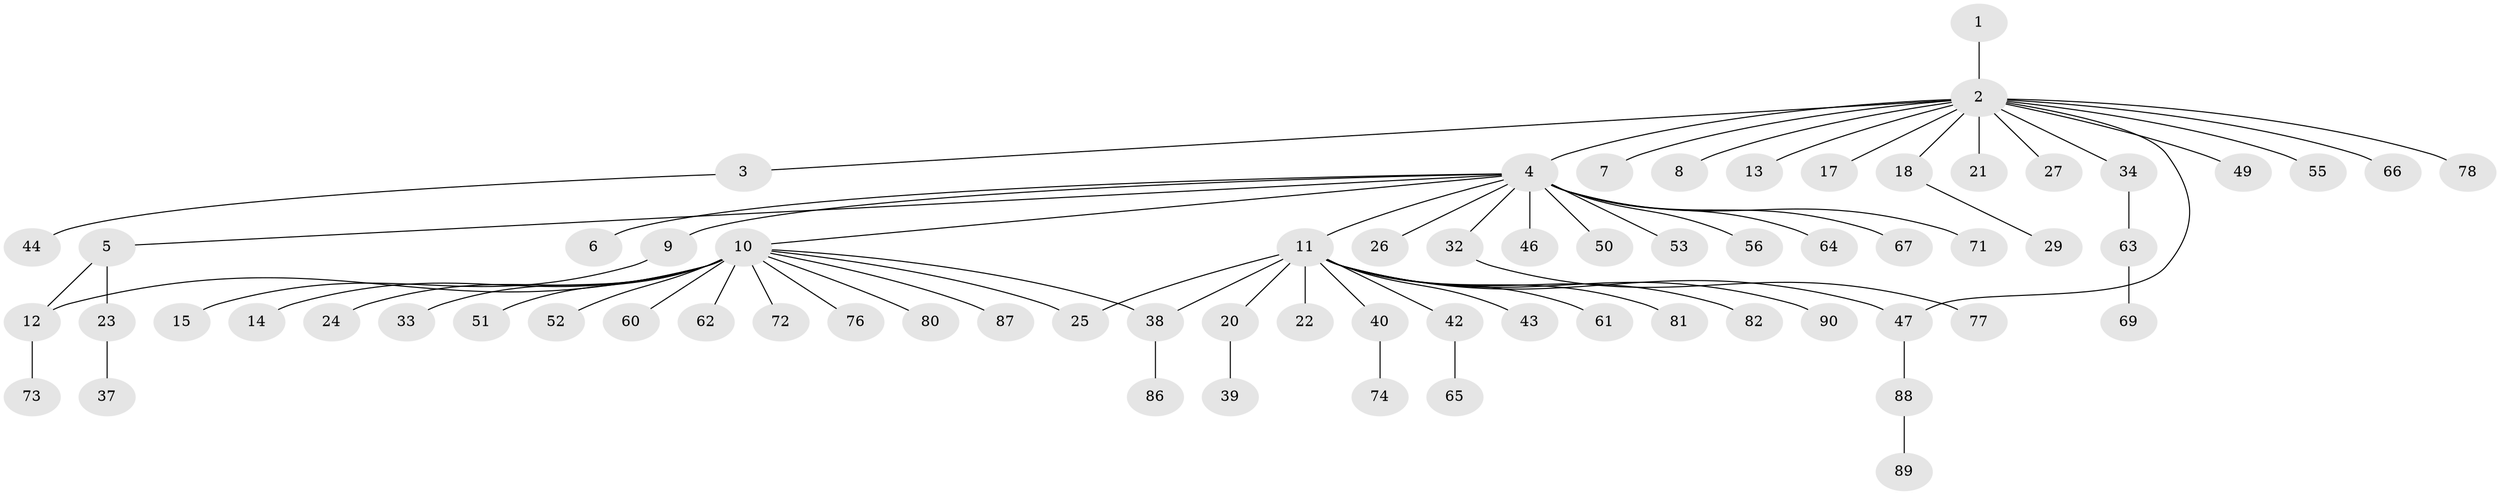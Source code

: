 // Generated by graph-tools (version 1.1) at 2025/51/02/27/25 19:51:59]
// undirected, 69 vertices, 72 edges
graph export_dot {
graph [start="1"]
  node [color=gray90,style=filled];
  1;
  2 [super="+36"];
  3 [super="+19"];
  4 [super="+41"];
  5 [super="+35"];
  6 [super="+59"];
  7;
  8 [super="+84"];
  9;
  10 [super="+75"];
  11 [super="+16"];
  12 [super="+48"];
  13;
  14;
  15;
  17;
  18 [super="+30"];
  20 [super="+31"];
  21 [super="+28"];
  22;
  23 [super="+70"];
  24;
  25;
  26;
  27;
  29;
  32 [super="+83"];
  33;
  34;
  37;
  38 [super="+45"];
  39;
  40 [super="+58"];
  42 [super="+79"];
  43;
  44;
  46 [super="+57"];
  47 [super="+54"];
  49;
  50;
  51;
  52;
  53;
  55;
  56;
  60;
  61;
  62;
  63 [super="+68"];
  64;
  65;
  66;
  67;
  69;
  71;
  72;
  73;
  74 [super="+85"];
  76;
  77;
  78;
  80;
  81;
  82;
  86;
  87;
  88;
  89;
  90;
  1 -- 2;
  2 -- 3;
  2 -- 4;
  2 -- 7;
  2 -- 8;
  2 -- 13;
  2 -- 17;
  2 -- 18;
  2 -- 21;
  2 -- 27;
  2 -- 34;
  2 -- 47;
  2 -- 49;
  2 -- 55;
  2 -- 66;
  2 -- 78;
  3 -- 44;
  4 -- 5;
  4 -- 6;
  4 -- 9;
  4 -- 10;
  4 -- 11;
  4 -- 26;
  4 -- 32;
  4 -- 46;
  4 -- 50;
  4 -- 53;
  4 -- 56;
  4 -- 64;
  4 -- 67;
  4 -- 71;
  5 -- 12 [weight=2];
  5 -- 23;
  9 -- 15;
  10 -- 12;
  10 -- 14;
  10 -- 24;
  10 -- 25;
  10 -- 33;
  10 -- 38;
  10 -- 51;
  10 -- 52;
  10 -- 60;
  10 -- 62;
  10 -- 72;
  10 -- 76;
  10 -- 80;
  10 -- 87;
  11 -- 20;
  11 -- 25;
  11 -- 40;
  11 -- 42;
  11 -- 47;
  11 -- 81;
  11 -- 82;
  11 -- 61;
  11 -- 22;
  11 -- 43;
  11 -- 90;
  11 -- 38;
  12 -- 73;
  18 -- 29;
  20 -- 39;
  23 -- 37;
  32 -- 77;
  34 -- 63;
  38 -- 86;
  40 -- 74;
  42 -- 65;
  47 -- 88;
  63 -- 69;
  88 -- 89;
}
